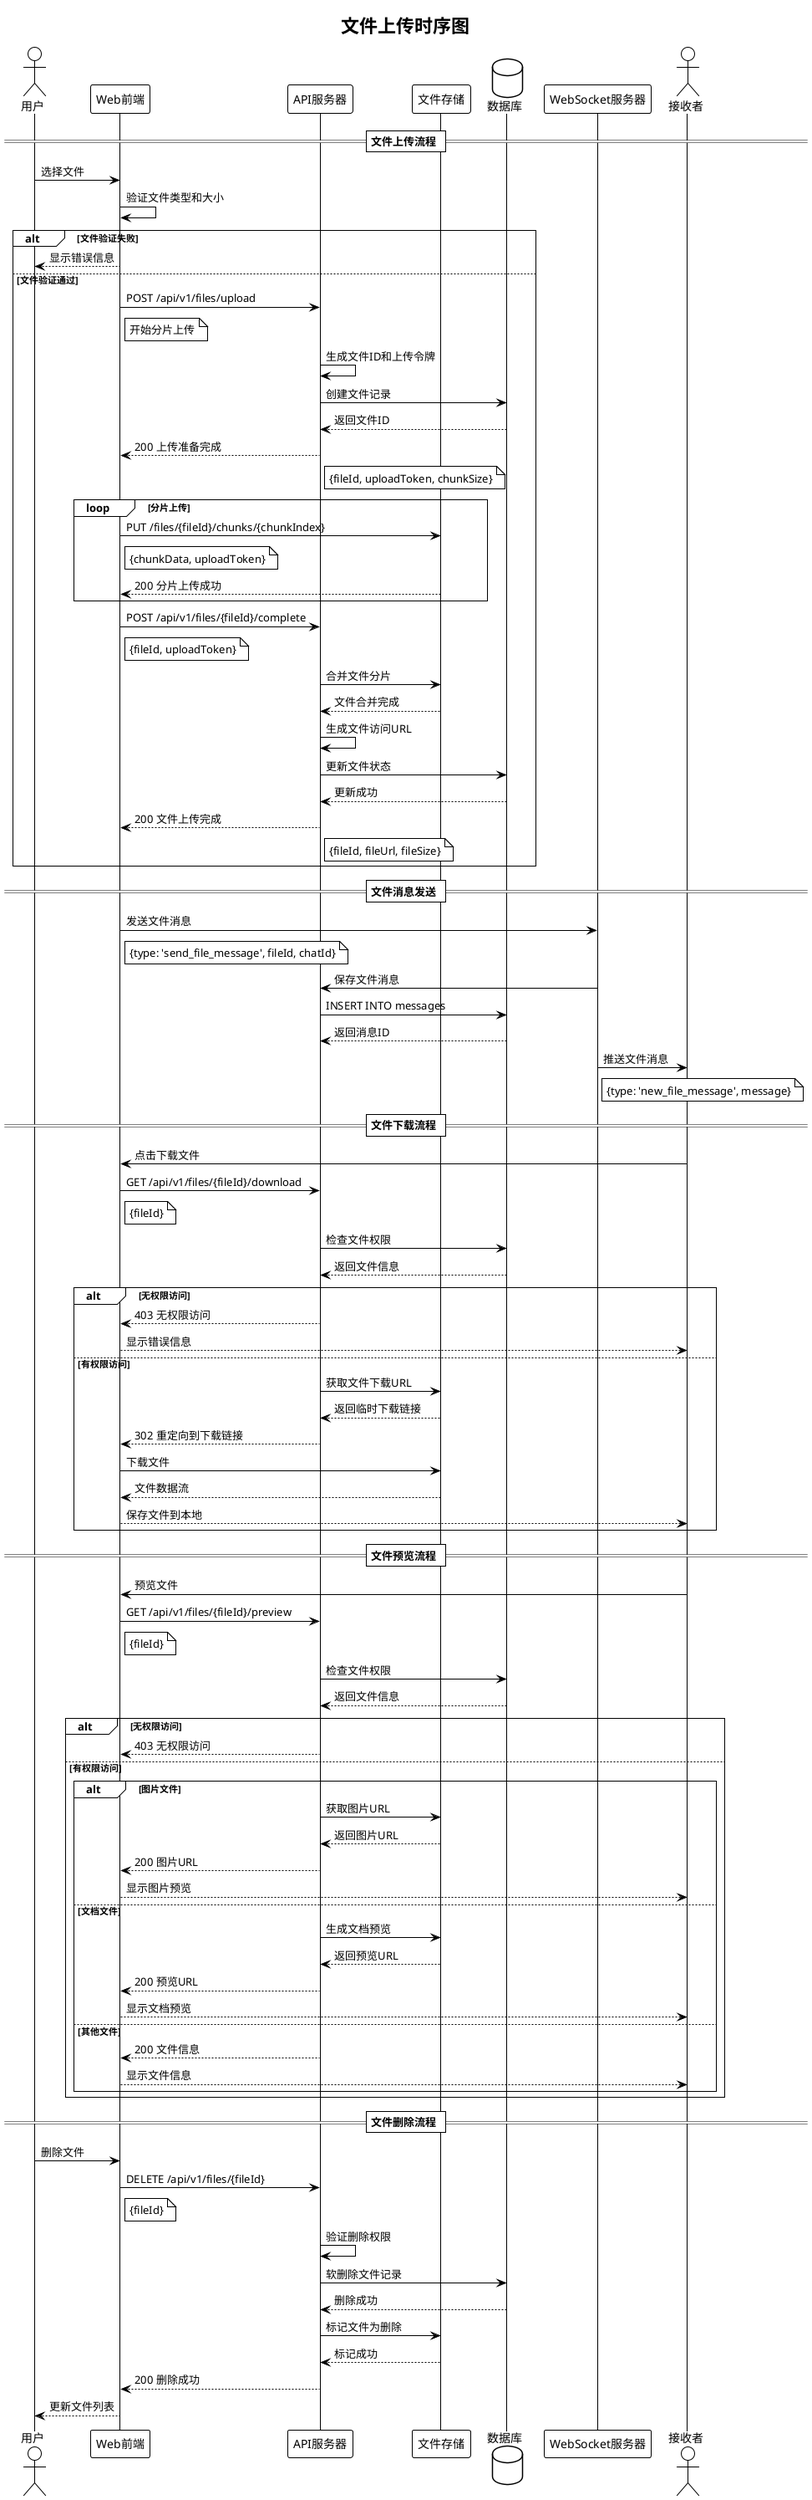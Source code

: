 @startuml file-upload-sequence
!theme plain
title 文件上传时序图

actor 用户 as U
participant "Web前端" as W
participant "API服务器" as A
participant "文件存储" as FS
database "数据库" as D
participant "WebSocket服务器" as WS
actor "接收者" as R

== 文件上传流程 ==

U -> W : 选择文件
W -> W : 验证文件类型和大小

alt 文件验证失败
    W --> U : 显示错误信息
else 文件验证通过
    W -> A : POST /api/v1/files/upload
    note right of W : 开始分片上传
    
    A -> A : 生成文件ID和上传令牌
    A -> D : 创建文件记录
    D --> A : 返回文件ID
    
    A --> W : 200 上传准备完成
    note right of A : {fileId, uploadToken, chunkSize}
    
    loop 分片上传
        W -> FS : PUT /files/{fileId}/chunks/{chunkIndex}
        note right of W : {chunkData, uploadToken}
        FS --> W : 200 分片上传成功
    end
    
    W -> A : POST /api/v1/files/{fileId}/complete
    note right of W : {fileId, uploadToken}
    
    A -> FS : 合并文件分片
    FS --> A : 文件合并完成
    
    A -> A : 生成文件访问URL
    A -> D : 更新文件状态
    D --> A : 更新成功
    
    A --> W : 200 文件上传完成
    note right of A : {fileId, fileUrl, fileSize}
end

== 文件消息发送 ==

W -> WS : 发送文件消息
note right of W : {type: 'send_file_message', fileId, chatId}

WS -> A : 保存文件消息
A -> D : INSERT INTO messages
D --> A : 返回消息ID

WS -> R : 推送文件消息
note right of WS : {type: 'new_file_message', message}

== 文件下载流程 ==

R -> W : 点击下载文件
W -> A : GET /api/v1/files/{fileId}/download
note right of W : {fileId}

A -> D : 检查文件权限
D --> A : 返回文件信息

alt 无权限访问
    A --> W : 403 无权限访问
    W --> R : 显示错误信息
else 有权限访问
    A -> FS : 获取文件下载URL
    FS --> A : 返回临时下载链接
    
    A --> W : 302 重定向到下载链接
    W -> FS : 下载文件
    FS --> W : 文件数据流
    W --> R : 保存文件到本地
end

== 文件预览流程 ==

R -> W : 预览文件
W -> A : GET /api/v1/files/{fileId}/preview
note right of W : {fileId}

A -> D : 检查文件权限
D --> A : 返回文件信息

alt 无权限访问
    A --> W : 403 无权限访问
else 有权限访问
    alt 图片文件
        A -> FS : 获取图片URL
        FS --> A : 返回图片URL
        A --> W : 200 图片URL
        W --> R : 显示图片预览
    else 文档文件
        A -> FS : 生成文档预览
        FS --> A : 返回预览URL
        A --> W : 200 预览URL
        W --> R : 显示文档预览
    else 其他文件
        A --> W : 200 文件信息
        W --> R : 显示文件信息
    end
end

== 文件删除流程 ==

U -> W : 删除文件
W -> A : DELETE /api/v1/files/{fileId}
note right of W : {fileId}

A -> A : 验证删除权限
A -> D : 软删除文件记录
D --> A : 删除成功

A -> FS : 标记文件为删除
FS --> A : 标记成功

A --> W : 200 删除成功
W --> U : 更新文件列表

@enduml
